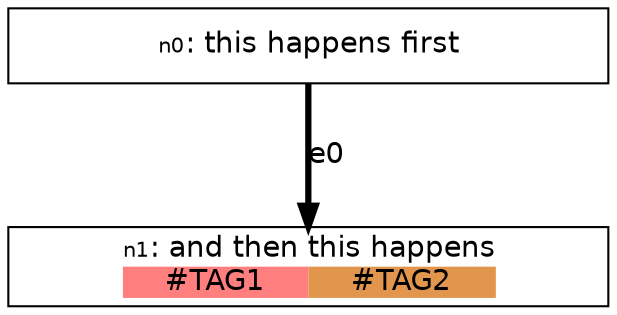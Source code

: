 digraph {

    graph [fontname = "helvetica" rankdir="TB" ranksep=0.75 nodesep=0.5];
    node [fontname = "helvetica" shape = "box" width=4 style=filled];
    edge [fontname = "helvetica" penwidth=3 color="#000000"];

    n0 [label=< <TABLE BORDER="0" CELLPADDING="0" CELLSPACING="0">
    <TR>
        <TD COLSPAN="1"><FONT POINT-SIZE="10">n0</FONT>: this happens first</TD>
    </TR>
    
   </TABLE>
> fillcolor="#FFFFFF"]
    n1 [label=< <TABLE BORDER="0" CELLPADDING="0" CELLSPACING="0">
    <TR>
        <TD COLSPAN="2"><FONT POINT-SIZE="10">n1</FONT>: and then this happens</TD>
    </TR>
    
    <TR>
        
            <TD BGCOLOR="#FF7F7F"><FONT COLOR="#000000">#TAG1</FONT></TD>
        
            <TD BGCOLOR="#E2954D"><FONT COLOR="#000000">#TAG2</FONT></TD>
        
    </TR>
    
   </TABLE>
> fillcolor="#FFFFFF"]

    "n0" -> "n1" [label="e0"];

}